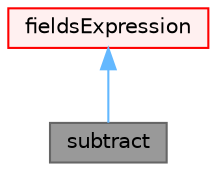 digraph "subtract"
{
 // LATEX_PDF_SIZE
  bgcolor="transparent";
  edge [fontname=Helvetica,fontsize=10,labelfontname=Helvetica,labelfontsize=10];
  node [fontname=Helvetica,fontsize=10,shape=box,height=0.2,width=0.4];
  Node1 [id="Node000001",label="subtract",height=0.2,width=0.4,color="gray40", fillcolor="grey60", style="filled", fontcolor="black",tooltip="Subtracts a given list of (at least one or more) fields from a field and produces a new field,..."];
  Node2 -> Node1 [id="edge1_Node000001_Node000002",dir="back",color="steelblue1",style="solid",tooltip=" "];
  Node2 [id="Node000002",label="fieldsExpression",height=0.2,width=0.4,color="red", fillcolor="#FFF0F0", style="filled",URL="$classFoam_1_1functionObjects_1_1fieldsExpression.html",tooltip="Intermediate class for handling field expression function objects (e.g. add, subtract etc...."];
}
